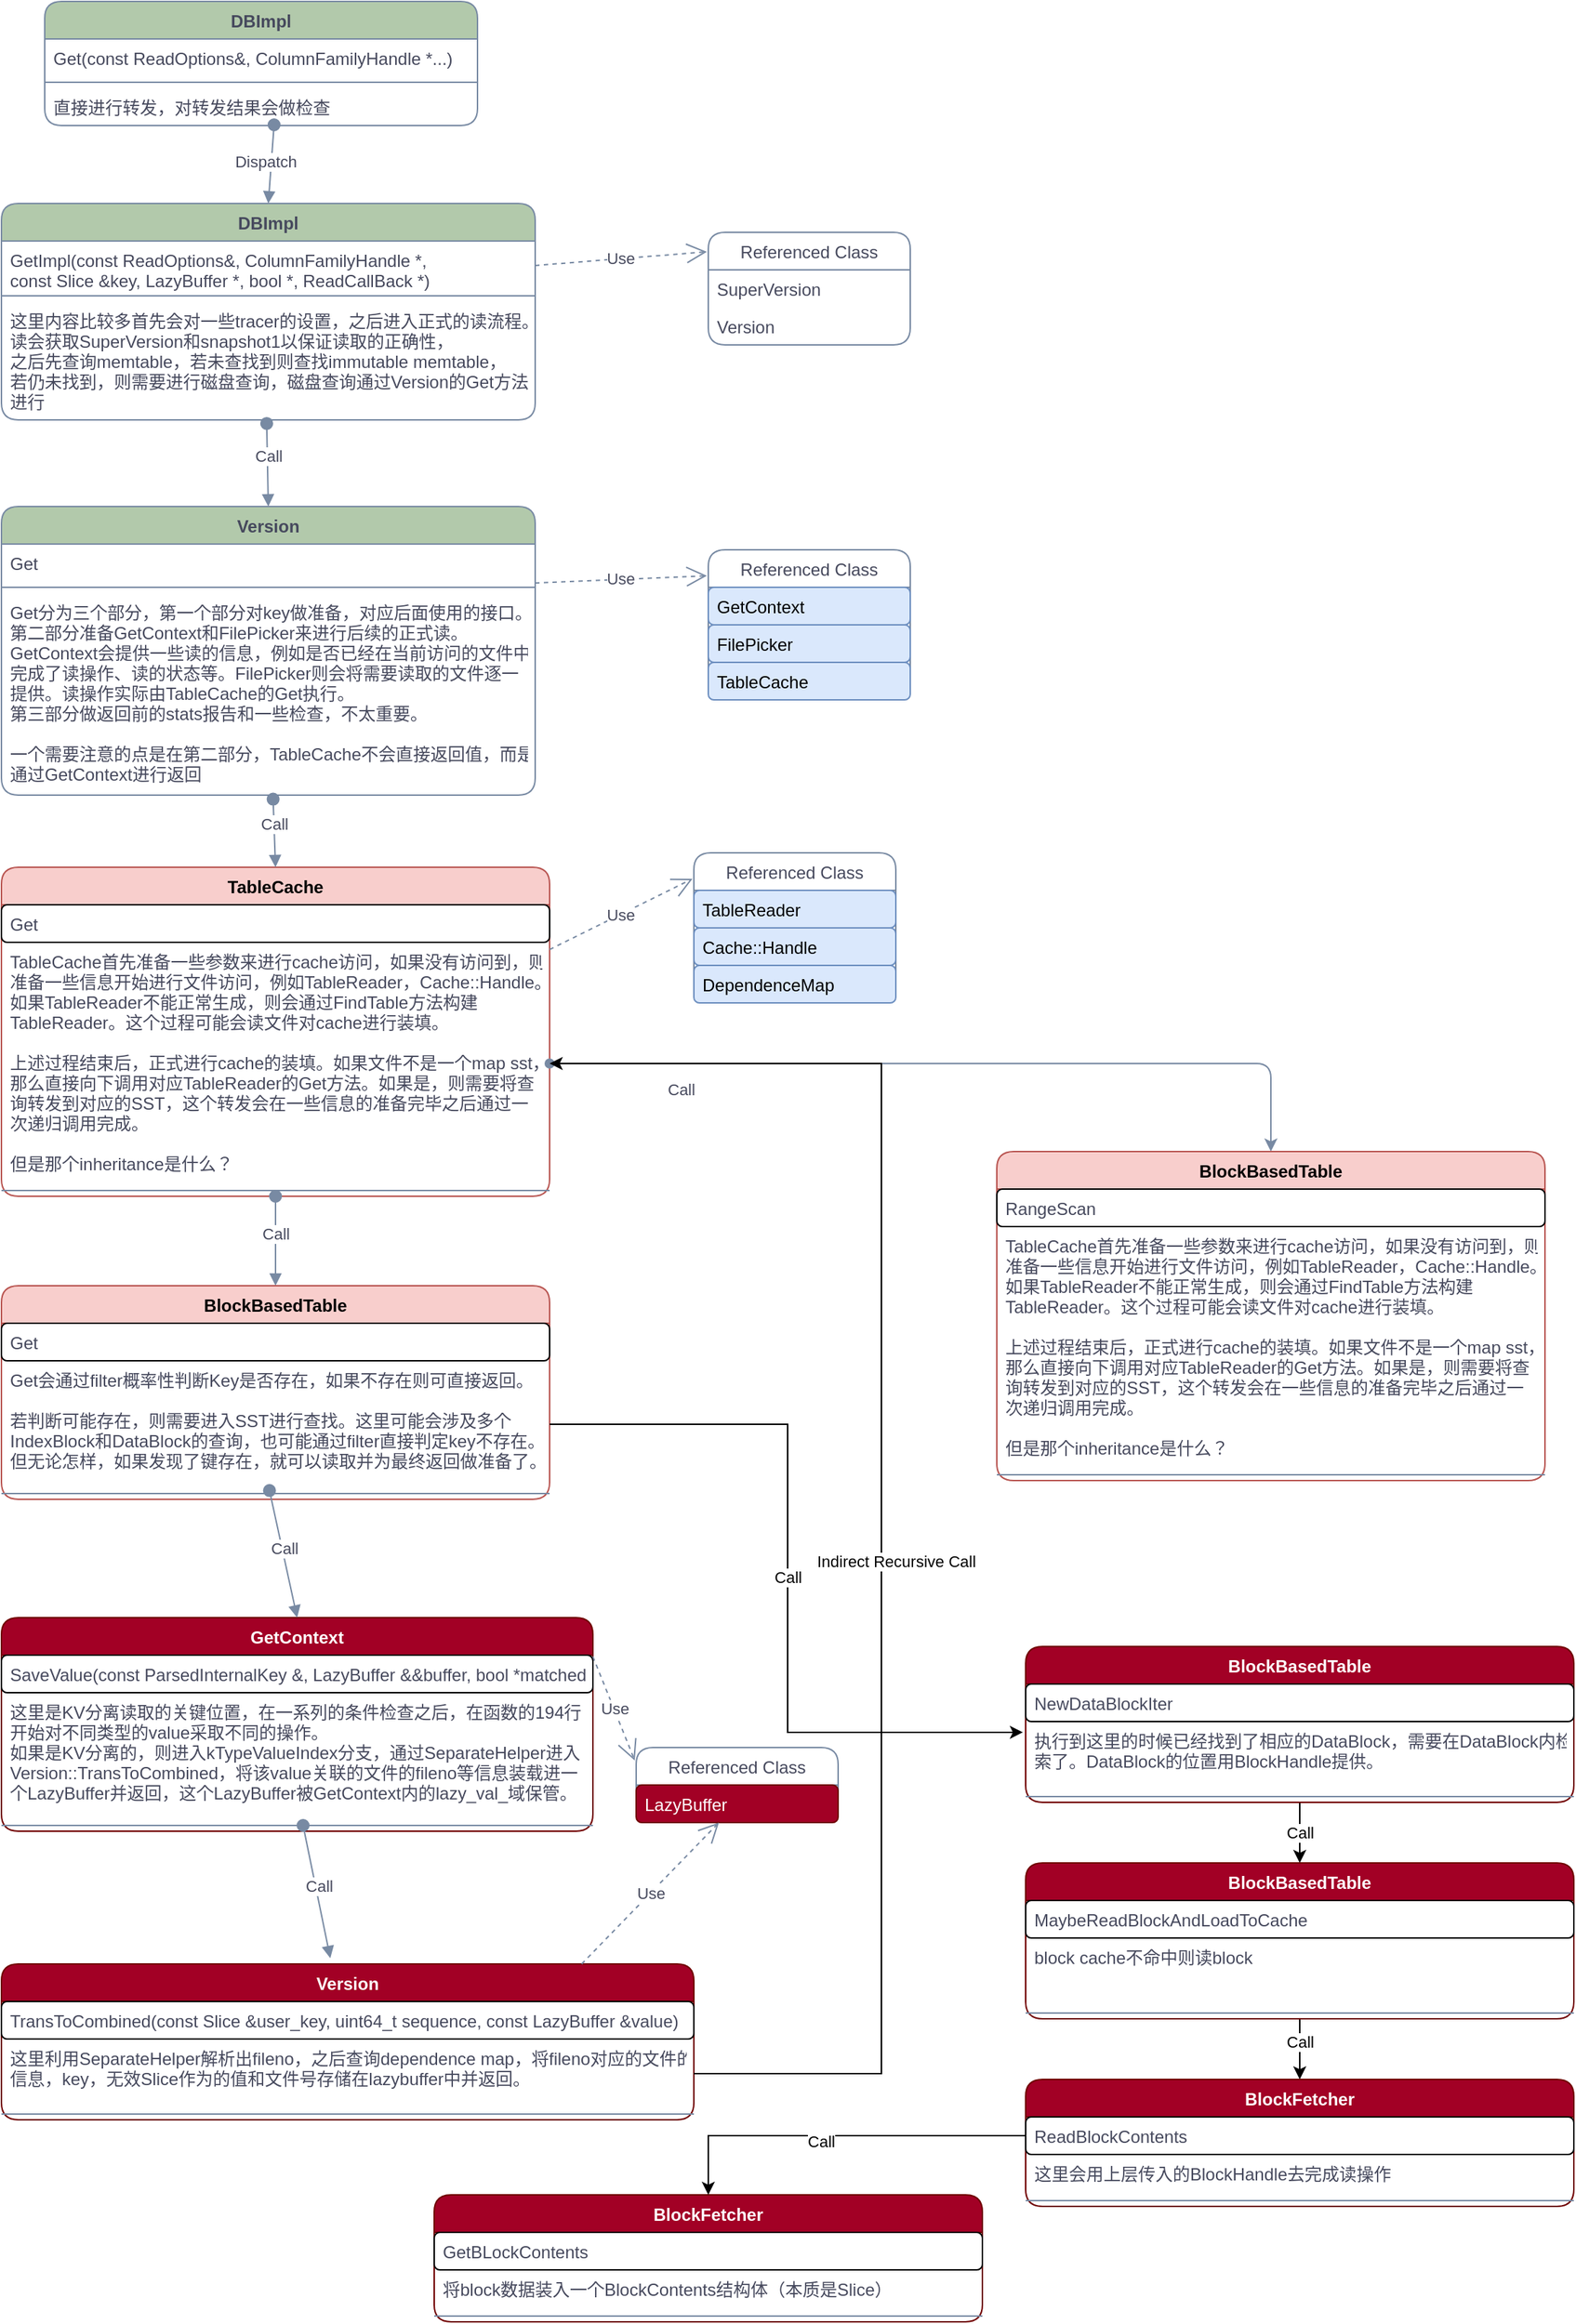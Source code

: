 <mxfile version="20.2.4" type="github" pages="2">
  <diagram id="C5RBs43oDa-KdzZeNtuy" name="Page-1">
    <mxGraphModel dx="1577" dy="1023" grid="1" gridSize="10" guides="1" tooltips="1" connect="1" arrows="1" fold="1" page="1" pageScale="1" pageWidth="1169" pageHeight="1654" math="0" shadow="0">
      <root>
        <mxCell id="WIyWlLk6GJQsqaUBKTNV-0" />
        <mxCell id="WIyWlLk6GJQsqaUBKTNV-1" parent="WIyWlLk6GJQsqaUBKTNV-0" />
        <mxCell id="Qbf2WHQw0iOhFHIbaigR-1" value="DBImpl" style="swimlane;fontStyle=1;align=center;verticalAlign=top;childLayout=stackLayout;horizontal=1;startSize=26;horizontalStack=0;resizeParent=1;resizeParentMax=0;resizeLast=0;collapsible=1;marginBottom=0;fillColor=#B2C9AB;strokeColor=#788AA3;fontColor=#46495D;rounded=1;" parent="WIyWlLk6GJQsqaUBKTNV-1" vertex="1">
          <mxGeometry x="50" y="30" width="300" height="86" as="geometry" />
        </mxCell>
        <mxCell id="Qbf2WHQw0iOhFHIbaigR-2" value="Get(const ReadOptions&amp;, ColumnFamilyHandle *...)" style="text;strokeColor=none;fillColor=none;align=left;verticalAlign=top;spacingLeft=4;spacingRight=4;overflow=hidden;rotatable=0;points=[[0,0.5],[1,0.5]];portConstraint=eastwest;fontColor=#46495D;rounded=1;" parent="Qbf2WHQw0iOhFHIbaigR-1" vertex="1">
          <mxGeometry y="26" width="300" height="26" as="geometry" />
        </mxCell>
        <mxCell id="Qbf2WHQw0iOhFHIbaigR-3" value="" style="line;strokeWidth=1;fillColor=none;align=left;verticalAlign=middle;spacingTop=-1;spacingLeft=3;spacingRight=3;rotatable=0;labelPosition=right;points=[];portConstraint=eastwest;strokeColor=#788AA3;fontColor=#46495D;rounded=1;" parent="Qbf2WHQw0iOhFHIbaigR-1" vertex="1">
          <mxGeometry y="52" width="300" height="8" as="geometry" />
        </mxCell>
        <mxCell id="Qbf2WHQw0iOhFHIbaigR-4" value="直接进行转发，对转发结果会做检查" style="text;strokeColor=none;fillColor=none;align=left;verticalAlign=top;spacingLeft=4;spacingRight=4;overflow=hidden;rotatable=0;points=[[0,0.5],[1,0.5]];portConstraint=eastwest;fontColor=#46495D;rounded=1;" parent="Qbf2WHQw0iOhFHIbaigR-1" vertex="1">
          <mxGeometry y="60" width="300" height="26" as="geometry" />
        </mxCell>
        <mxCell id="Qbf2WHQw0iOhFHIbaigR-5" value="DBImpl" style="swimlane;fontStyle=1;align=center;verticalAlign=top;childLayout=stackLayout;horizontal=1;startSize=26;horizontalStack=0;resizeParent=1;resizeParentMax=0;resizeLast=0;collapsible=1;marginBottom=0;fillColor=#B2C9AB;strokeColor=#788AA3;fontColor=#46495D;rounded=1;" parent="WIyWlLk6GJQsqaUBKTNV-1" vertex="1">
          <mxGeometry x="20" y="170" width="370" height="150" as="geometry" />
        </mxCell>
        <mxCell id="Qbf2WHQw0iOhFHIbaigR-6" value="GetImpl(const ReadOptions&amp;, ColumnFamilyHandle *, &#xa;const Slice &amp;key, LazyBuffer *, bool *, ReadCallBack *) " style="text;strokeColor=none;fillColor=none;align=left;verticalAlign=top;spacingLeft=4;spacingRight=4;overflow=hidden;rotatable=0;points=[[0,0.5],[1,0.5]];portConstraint=eastwest;fontColor=#46495D;rounded=1;" parent="Qbf2WHQw0iOhFHIbaigR-5" vertex="1">
          <mxGeometry y="26" width="370" height="34" as="geometry" />
        </mxCell>
        <mxCell id="Qbf2WHQw0iOhFHIbaigR-7" value="" style="line;strokeWidth=1;fillColor=none;align=left;verticalAlign=middle;spacingTop=-1;spacingLeft=3;spacingRight=3;rotatable=0;labelPosition=right;points=[];portConstraint=eastwest;strokeColor=#788AA3;fontColor=#46495D;rounded=1;" parent="Qbf2WHQw0iOhFHIbaigR-5" vertex="1">
          <mxGeometry y="60" width="370" height="8" as="geometry" />
        </mxCell>
        <mxCell id="Qbf2WHQw0iOhFHIbaigR-8" value="这里内容比较多首先会对一些tracer的设置，之后进入正式的读流程。&#xa;读会获取SuperVersion和snapshot1以保证读取的正确性，&#xa;之后先查询memtable，若未查找到则查找immutable memtable，&#xa;若仍未找到，则需要进行磁盘查询，磁盘查询通过Version的Get方法&#xa;进行" style="text;strokeColor=none;fillColor=none;align=left;verticalAlign=top;spacingLeft=4;spacingRight=4;overflow=hidden;rotatable=0;points=[[0,0.5],[1,0.5]];portConstraint=eastwest;fontColor=#46495D;rounded=1;" parent="Qbf2WHQw0iOhFHIbaigR-5" vertex="1">
          <mxGeometry y="68" width="370" height="82" as="geometry" />
        </mxCell>
        <mxCell id="Qbf2WHQw0iOhFHIbaigR-10" value="Dispatch" style="html=1;verticalAlign=bottom;startArrow=oval;startFill=1;endArrow=block;startSize=8;rounded=1;exitX=0.53;exitY=0.981;exitDx=0;exitDy=0;entryX=0.5;entryY=0;entryDx=0;entryDy=0;exitPerimeter=0;strokeColor=#788AA3;fontColor=#46495D;" parent="WIyWlLk6GJQsqaUBKTNV-1" source="Qbf2WHQw0iOhFHIbaigR-4" target="Qbf2WHQw0iOhFHIbaigR-5" edge="1">
          <mxGeometry x="0.255" y="-3" width="60" relative="1" as="geometry">
            <mxPoint x="360" y="320" as="sourcePoint" />
            <mxPoint x="420" y="320" as="targetPoint" />
            <mxPoint as="offset" />
          </mxGeometry>
        </mxCell>
        <mxCell id="Qbf2WHQw0iOhFHIbaigR-13" value="Version" style="swimlane;fontStyle=1;align=center;verticalAlign=top;childLayout=stackLayout;horizontal=1;startSize=26;horizontalStack=0;resizeParent=1;resizeParentMax=0;resizeLast=0;collapsible=1;marginBottom=0;fillColor=#B2C9AB;strokeColor=#788AA3;fontColor=#46495D;rounded=1;" parent="WIyWlLk6GJQsqaUBKTNV-1" vertex="1">
          <mxGeometry x="20" y="380" width="370" height="200" as="geometry" />
        </mxCell>
        <mxCell id="Qbf2WHQw0iOhFHIbaigR-14" value="Get" style="text;strokeColor=none;fillColor=none;align=left;verticalAlign=top;spacingLeft=4;spacingRight=4;overflow=hidden;rotatable=0;points=[[0,0.5],[1,0.5]];portConstraint=eastwest;fontColor=#46495D;rounded=1;" parent="Qbf2WHQw0iOhFHIbaigR-13" vertex="1">
          <mxGeometry y="26" width="370" height="26" as="geometry" />
        </mxCell>
        <mxCell id="Qbf2WHQw0iOhFHIbaigR-15" value="" style="line;strokeWidth=1;fillColor=none;align=left;verticalAlign=middle;spacingTop=-1;spacingLeft=3;spacingRight=3;rotatable=0;labelPosition=right;points=[];portConstraint=eastwest;strokeColor=#788AA3;fontColor=#46495D;rounded=1;" parent="Qbf2WHQw0iOhFHIbaigR-13" vertex="1">
          <mxGeometry y="52" width="370" height="8" as="geometry" />
        </mxCell>
        <mxCell id="Qbf2WHQw0iOhFHIbaigR-16" value="Get分为三个部分，第一个部分对key做准备，对应后面使用的接口。&#xa;第二部分准备GetContext和FilePicker来进行后续的正式读。&#xa;GetContext会提供一些读的信息，例如是否已经在当前访问的文件中&#xa;完成了读操作、读的状态等。FilePicker则会将需要读取的文件逐一&#xa;提供。读操作实际由TableCache的Get执行。&#xa;第三部分做返回前的stats报告和一些检查，不太重要。&#xa;&#xa;一个需要注意的点是在第二部分，TableCache不会直接返回值，而是&#xa;通过GetContext进行返回&#xa;" style="text;strokeColor=none;fillColor=none;align=left;verticalAlign=top;spacingLeft=4;spacingRight=4;overflow=hidden;rotatable=0;points=[[0,0.5],[1,0.5]];portConstraint=eastwest;fontColor=#46495D;rounded=1;" parent="Qbf2WHQw0iOhFHIbaigR-13" vertex="1">
          <mxGeometry y="60" width="370" height="140" as="geometry" />
        </mxCell>
        <mxCell id="Qbf2WHQw0iOhFHIbaigR-17" value="Referenced Class" style="swimlane;fontStyle=0;childLayout=stackLayout;horizontal=1;startSize=26;fillColor=none;horizontalStack=0;resizeParent=1;resizeParentMax=0;resizeLast=0;collapsible=1;marginBottom=0;strokeColor=#788AA3;fontColor=#46495D;rounded=1;" parent="WIyWlLk6GJQsqaUBKTNV-1" vertex="1">
          <mxGeometry x="510" y="190" width="140" height="78" as="geometry" />
        </mxCell>
        <mxCell id="Qbf2WHQw0iOhFHIbaigR-18" value="SuperVersion" style="text;strokeColor=none;fillColor=none;align=left;verticalAlign=top;spacingLeft=4;spacingRight=4;overflow=hidden;rotatable=0;points=[[0,0.5],[1,0.5]];portConstraint=eastwest;fontColor=#46495D;rounded=1;" parent="Qbf2WHQw0iOhFHIbaigR-17" vertex="1">
          <mxGeometry y="26" width="140" height="26" as="geometry" />
        </mxCell>
        <mxCell id="Qbf2WHQw0iOhFHIbaigR-19" value="Version" style="text;strokeColor=none;fillColor=none;align=left;verticalAlign=top;spacingLeft=4;spacingRight=4;overflow=hidden;rotatable=0;points=[[0,0.5],[1,0.5]];portConstraint=eastwest;fontColor=#46495D;rounded=1;" parent="Qbf2WHQw0iOhFHIbaigR-17" vertex="1">
          <mxGeometry y="52" width="140" height="26" as="geometry" />
        </mxCell>
        <mxCell id="Qbf2WHQw0iOhFHIbaigR-21" value="Use" style="endArrow=open;endSize=12;dashed=1;html=1;rounded=1;exitX=1;exitY=0.5;exitDx=0;exitDy=0;entryX=-0.007;entryY=0.173;entryDx=0;entryDy=0;entryPerimeter=0;strokeColor=#788AA3;fontColor=#46495D;" parent="WIyWlLk6GJQsqaUBKTNV-1" source="Qbf2WHQw0iOhFHIbaigR-6" target="Qbf2WHQw0iOhFHIbaigR-17" edge="1">
          <mxGeometry width="160" relative="1" as="geometry">
            <mxPoint x="310" y="320" as="sourcePoint" />
            <mxPoint x="470" y="320" as="targetPoint" />
          </mxGeometry>
        </mxCell>
        <mxCell id="Qbf2WHQw0iOhFHIbaigR-23" value="Call" style="html=1;verticalAlign=bottom;startArrow=oval;startFill=1;endArrow=block;startSize=8;rounded=1;exitX=0.497;exitY=1.03;exitDx=0;exitDy=0;exitPerimeter=0;entryX=0.5;entryY=0;entryDx=0;entryDy=0;strokeColor=#788AA3;fontColor=#46495D;" parent="WIyWlLk6GJQsqaUBKTNV-1" source="Qbf2WHQw0iOhFHIbaigR-8" target="Qbf2WHQw0iOhFHIbaigR-13" edge="1">
          <mxGeometry x="0.112" width="60" relative="1" as="geometry">
            <mxPoint x="360" y="320" as="sourcePoint" />
            <mxPoint x="420" y="320" as="targetPoint" />
            <mxPoint as="offset" />
          </mxGeometry>
        </mxCell>
        <mxCell id="Qbf2WHQw0iOhFHIbaigR-24" value="Referenced Class" style="swimlane;fontStyle=0;childLayout=stackLayout;horizontal=1;startSize=26;fillColor=none;horizontalStack=0;resizeParent=1;resizeParentMax=0;resizeLast=0;collapsible=1;marginBottom=0;strokeColor=#788AA3;fontColor=#46495D;rounded=1;" parent="WIyWlLk6GJQsqaUBKTNV-1" vertex="1">
          <mxGeometry x="510" y="410" width="140" height="104" as="geometry">
            <mxRectangle x="510" y="410" width="140" height="30" as="alternateBounds" />
          </mxGeometry>
        </mxCell>
        <mxCell id="Qbf2WHQw0iOhFHIbaigR-25" value="GetContext" style="text;strokeColor=#6c8ebf;fillColor=#dae8fc;align=left;verticalAlign=top;spacingLeft=4;spacingRight=4;overflow=hidden;rotatable=0;points=[[0,0.5],[1,0.5]];portConstraint=eastwest;rounded=1;labelBackgroundColor=none;" parent="Qbf2WHQw0iOhFHIbaigR-24" vertex="1">
          <mxGeometry y="26" width="140" height="26" as="geometry" />
        </mxCell>
        <mxCell id="Qbf2WHQw0iOhFHIbaigR-26" value="FilePicker&#xa;" style="text;strokeColor=#6c8ebf;fillColor=#dae8fc;align=left;verticalAlign=top;spacingLeft=4;spacingRight=4;overflow=hidden;rotatable=0;points=[[0,0.5],[1,0.5]];portConstraint=eastwest;rounded=1;" parent="Qbf2WHQw0iOhFHIbaigR-24" vertex="1">
          <mxGeometry y="52" width="140" height="26" as="geometry" />
        </mxCell>
        <mxCell id="Qbf2WHQw0iOhFHIbaigR-30" value="TableCache" style="text;strokeColor=#6c8ebf;fillColor=#dae8fc;align=left;verticalAlign=top;spacingLeft=4;spacingRight=4;overflow=hidden;rotatable=0;points=[[0,0.5],[1,0.5]];portConstraint=eastwest;rounded=1;" parent="Qbf2WHQw0iOhFHIbaigR-24" vertex="1">
          <mxGeometry y="78" width="140" height="26" as="geometry" />
        </mxCell>
        <mxCell id="Qbf2WHQw0iOhFHIbaigR-27" value="Use" style="endArrow=open;endSize=12;dashed=1;html=1;rounded=1;exitX=1;exitY=0.5;exitDx=0;exitDy=0;entryX=-0.007;entryY=0.173;entryDx=0;entryDy=0;entryPerimeter=0;strokeColor=#788AA3;fontColor=#46495D;" parent="WIyWlLk6GJQsqaUBKTNV-1" target="Qbf2WHQw0iOhFHIbaigR-24" edge="1">
          <mxGeometry width="160" relative="1" as="geometry">
            <mxPoint x="390" y="433" as="sourcePoint" />
            <mxPoint x="470" y="540" as="targetPoint" />
          </mxGeometry>
        </mxCell>
        <mxCell id="Qbf2WHQw0iOhFHIbaigR-31" value="TableCache" style="swimlane;fontStyle=1;align=center;verticalAlign=top;childLayout=stackLayout;horizontal=1;startSize=26;horizontalStack=0;resizeParent=1;resizeParentMax=0;resizeLast=0;collapsible=1;marginBottom=0;fillColor=#f8cecc;strokeColor=#b85450;rounded=1;" parent="WIyWlLk6GJQsqaUBKTNV-1" vertex="1">
          <mxGeometry x="20" y="630" width="380" height="228" as="geometry" />
        </mxCell>
        <mxCell id="Qbf2WHQw0iOhFHIbaigR-32" value="Get" style="text;strokeColor=default;fillColor=none;align=left;verticalAlign=top;spacingLeft=4;spacingRight=4;overflow=hidden;rotatable=0;points=[[0,0.5],[1,0.5]];portConstraint=eastwest;fontColor=#46495D;rounded=1;" parent="Qbf2WHQw0iOhFHIbaigR-31" vertex="1">
          <mxGeometry y="26" width="380" height="26" as="geometry" />
        </mxCell>
        <mxCell id="Qbf2WHQw0iOhFHIbaigR-43" value="TableCache首先准备一些参数来进行cache访问，如果没有访问到，则&#xa;准备一些信息开始进行文件访问，例如TableReader，Cache::Handle。&#xa;如果TableReader不能正常生成，则会通过FindTable方法构建&#xa;TableReader。这个过程可能会读文件对cache进行装填。&#xa;&#xa;上述过程结束后，正式进行cache的装填。如果文件不是一个map sst，&#xa;那么直接向下调用对应TableReader的Get方法。如果是，则需要将查&#xa;询转发到对应的SST，这个转发会在一些信息的准备完毕之后通过一&#xa;次递归调用完成。&#xa;&#xa;但是那个inheritance是什么？" style="text;strokeColor=none;fillColor=none;align=left;verticalAlign=top;spacingLeft=4;spacingRight=4;overflow=hidden;rotatable=0;points=[[0,0.5],[1,0.5]];portConstraint=eastwest;fontColor=#46495D;rounded=1;" parent="Qbf2WHQw0iOhFHIbaigR-31" vertex="1">
          <mxGeometry y="52" width="380" height="168" as="geometry" />
        </mxCell>
        <mxCell id="Qbf2WHQw0iOhFHIbaigR-33" value="" style="line;strokeWidth=1;fillColor=none;align=left;verticalAlign=middle;spacingTop=-1;spacingLeft=3;spacingRight=3;rotatable=0;labelPosition=right;points=[];portConstraint=eastwest;strokeColor=#788AA3;fontColor=#46495D;rounded=1;" parent="Qbf2WHQw0iOhFHIbaigR-31" vertex="1">
          <mxGeometry y="220" width="380" height="8" as="geometry" />
        </mxCell>
        <mxCell id="Qbf2WHQw0iOhFHIbaigR-35" value="Call" style="html=1;verticalAlign=bottom;startArrow=oval;startFill=1;endArrow=block;startSize=8;rounded=1;exitX=0.509;exitY=1.02;exitDx=0;exitDy=0;exitPerimeter=0;entryX=0.5;entryY=0;entryDx=0;entryDy=0;strokeColor=#788AA3;fontColor=#46495D;" parent="WIyWlLk6GJQsqaUBKTNV-1" source="Qbf2WHQw0iOhFHIbaigR-16" target="Qbf2WHQw0iOhFHIbaigR-31" edge="1">
          <mxGeometry x="0.112" width="60" relative="1" as="geometry">
            <mxPoint x="213.89" y="332.46" as="sourcePoint" />
            <mxPoint x="215" y="400" as="targetPoint" />
            <mxPoint as="offset" />
          </mxGeometry>
        </mxCell>
        <mxCell id="Qbf2WHQw0iOhFHIbaigR-37" value="Referenced Class" style="swimlane;fontStyle=0;childLayout=stackLayout;horizontal=1;startSize=26;fillColor=none;horizontalStack=0;resizeParent=1;resizeParentMax=0;resizeLast=0;collapsible=1;marginBottom=0;strokeColor=#788AA3;fontColor=#46495D;rounded=1;" parent="WIyWlLk6GJQsqaUBKTNV-1" vertex="1">
          <mxGeometry x="500" y="620" width="140" height="104" as="geometry">
            <mxRectangle x="510" y="410" width="140" height="30" as="alternateBounds" />
          </mxGeometry>
        </mxCell>
        <mxCell id="Qbf2WHQw0iOhFHIbaigR-38" value="TableReader" style="text;strokeColor=#6c8ebf;fillColor=#dae8fc;align=left;verticalAlign=top;spacingLeft=4;spacingRight=4;overflow=hidden;rotatable=0;points=[[0,0.5],[1,0.5]];portConstraint=eastwest;rounded=1;labelBackgroundColor=none;" parent="Qbf2WHQw0iOhFHIbaigR-37" vertex="1">
          <mxGeometry y="26" width="140" height="26" as="geometry" />
        </mxCell>
        <mxCell id="Qbf2WHQw0iOhFHIbaigR-39" value="Cache::Handle" style="text;strokeColor=#6c8ebf;fillColor=#dae8fc;align=left;verticalAlign=top;spacingLeft=4;spacingRight=4;overflow=hidden;rotatable=0;points=[[0,0.5],[1,0.5]];portConstraint=eastwest;rounded=1;" parent="Qbf2WHQw0iOhFHIbaigR-37" vertex="1">
          <mxGeometry y="52" width="140" height="26" as="geometry" />
        </mxCell>
        <mxCell id="Qbf2WHQw0iOhFHIbaigR-40" value="DependenceMap" style="text;strokeColor=#6c8ebf;fillColor=#dae8fc;align=left;verticalAlign=top;spacingLeft=4;spacingRight=4;overflow=hidden;rotatable=0;points=[[0,0.5],[1,0.5]];portConstraint=eastwest;rounded=1;" parent="Qbf2WHQw0iOhFHIbaigR-37" vertex="1">
          <mxGeometry y="78" width="140" height="26" as="geometry" />
        </mxCell>
        <mxCell id="Qbf2WHQw0iOhFHIbaigR-41" value="Use" style="endArrow=open;endSize=12;dashed=1;html=1;rounded=1;exitX=1;exitY=0.25;exitDx=0;exitDy=0;entryX=-0.007;entryY=0.173;entryDx=0;entryDy=0;entryPerimeter=0;strokeColor=#788AA3;fontColor=#46495D;" parent="WIyWlLk6GJQsqaUBKTNV-1" source="Qbf2WHQw0iOhFHIbaigR-31" target="Qbf2WHQw0iOhFHIbaigR-37" edge="1">
          <mxGeometry width="160" relative="1" as="geometry">
            <mxPoint x="380" y="643" as="sourcePoint" />
            <mxPoint x="460" y="750" as="targetPoint" />
          </mxGeometry>
        </mxCell>
        <mxCell id="Qbf2WHQw0iOhFHIbaigR-48" value="Call" style="html=1;verticalAlign=bottom;startArrow=oval;startFill=1;endArrow=block;startSize=8;rounded=1;entryX=0.5;entryY=0;entryDx=0;entryDy=0;strokeColor=#788AA3;fontColor=#46495D;exitX=0.5;exitY=1;exitDx=0;exitDy=0;" parent="WIyWlLk6GJQsqaUBKTNV-1" source="Qbf2WHQw0iOhFHIbaigR-31" edge="1">
          <mxGeometry x="0.112" width="60" relative="1" as="geometry">
            <mxPoint x="230" y="850" as="sourcePoint" />
            <mxPoint x="210" y="920" as="targetPoint" />
            <mxPoint as="offset" />
          </mxGeometry>
        </mxCell>
        <mxCell id="Qbf2WHQw0iOhFHIbaigR-56" style="edgeStyle=orthogonalEdgeStyle;rounded=1;orthogonalLoop=1;jettySize=auto;html=1;entryX=0.5;entryY=0;entryDx=0;entryDy=0;fontColor=#46495D;strokeColor=#788AA3;fillColor=#B2C9AB;startArrow=oval;startFill=1;" parent="WIyWlLk6GJQsqaUBKTNV-1" source="Qbf2WHQw0iOhFHIbaigR-43" target="Qbf2WHQw0iOhFHIbaigR-64" edge="1">
          <mxGeometry relative="1" as="geometry">
            <mxPoint x="620" y="920" as="targetPoint" />
          </mxGeometry>
        </mxCell>
        <mxCell id="Qbf2WHQw0iOhFHIbaigR-57" value="&lt;meta charset=&quot;utf-8&quot;&gt;&lt;span style=&quot;color: rgb(70, 73, 93); font-family: Helvetica; font-size: 11px; font-style: normal; font-variant-ligatures: normal; font-variant-caps: normal; font-weight: 400; letter-spacing: normal; orphans: 2; text-align: center; text-indent: 0px; text-transform: none; widows: 2; word-spacing: 0px; -webkit-text-stroke-width: 0px; background-color: rgb(255, 255, 255); text-decoration-thickness: initial; text-decoration-style: initial; text-decoration-color: initial; float: none; display: inline !important;&quot;&gt;Call&lt;/span&gt;" style="text;whiteSpace=wrap;html=1;fontColor=#46495D;" parent="WIyWlLk6GJQsqaUBKTNV-1" vertex="1">
          <mxGeometry x="480" y="770" width="30" height="40" as="geometry" />
        </mxCell>
        <mxCell id="Qbf2WHQw0iOhFHIbaigR-60" value="BlockBasedTable" style="swimlane;fontStyle=1;align=center;verticalAlign=top;childLayout=stackLayout;horizontal=1;startSize=26;horizontalStack=0;resizeParent=1;resizeParentMax=0;resizeLast=0;collapsible=1;marginBottom=0;fillColor=#f8cecc;strokeColor=#b85450;rounded=1;" parent="WIyWlLk6GJQsqaUBKTNV-1" vertex="1">
          <mxGeometry x="20" y="920" width="380" height="148" as="geometry" />
        </mxCell>
        <mxCell id="Qbf2WHQw0iOhFHIbaigR-61" value="Get" style="text;strokeColor=default;fillColor=none;align=left;verticalAlign=top;spacingLeft=4;spacingRight=4;overflow=hidden;rotatable=0;points=[[0,0.5],[1,0.5]];portConstraint=eastwest;fontColor=#46495D;rounded=1;" parent="Qbf2WHQw0iOhFHIbaigR-60" vertex="1">
          <mxGeometry y="26" width="380" height="26" as="geometry" />
        </mxCell>
        <mxCell id="Qbf2WHQw0iOhFHIbaigR-62" value="Get会通过filter概率性判断Key是否存在，如果不存在则可直接返回。&#xa;&#xa;若判断可能存在，则需要进入SST进行查找。这里可能会涉及多个&#xa;IndexBlock和DataBlock的查询，也可能通过filter直接判定key不存在。&#xa;但无论怎样，如果发现了键存在，就可以读取并为最终返回做准备了。" style="text;strokeColor=none;fillColor=none;align=left;verticalAlign=top;spacingLeft=4;spacingRight=4;overflow=hidden;rotatable=0;points=[[0,0.5],[1,0.5]];portConstraint=eastwest;fontColor=#46495D;rounded=1;" parent="Qbf2WHQw0iOhFHIbaigR-60" vertex="1">
          <mxGeometry y="52" width="380" height="88" as="geometry" />
        </mxCell>
        <mxCell id="Qbf2WHQw0iOhFHIbaigR-63" value="" style="line;strokeWidth=1;fillColor=none;align=left;verticalAlign=middle;spacingTop=-1;spacingLeft=3;spacingRight=3;rotatable=0;labelPosition=right;points=[];portConstraint=eastwest;strokeColor=#788AA3;fontColor=#46495D;rounded=1;" parent="Qbf2WHQw0iOhFHIbaigR-60" vertex="1">
          <mxGeometry y="140" width="380" height="8" as="geometry" />
        </mxCell>
        <mxCell id="Qbf2WHQw0iOhFHIbaigR-64" value="BlockBasedTable" style="swimlane;fontStyle=1;align=center;verticalAlign=top;childLayout=stackLayout;horizontal=1;startSize=26;horizontalStack=0;resizeParent=1;resizeParentMax=0;resizeLast=0;collapsible=1;marginBottom=0;fillColor=#f8cecc;strokeColor=#b85450;rounded=1;" parent="WIyWlLk6GJQsqaUBKTNV-1" vertex="1">
          <mxGeometry x="710" y="827" width="380" height="228" as="geometry" />
        </mxCell>
        <mxCell id="Qbf2WHQw0iOhFHIbaigR-65" value="RangeScan" style="text;strokeColor=default;fillColor=none;align=left;verticalAlign=top;spacingLeft=4;spacingRight=4;overflow=hidden;rotatable=0;points=[[0,0.5],[1,0.5]];portConstraint=eastwest;fontColor=#46495D;rounded=1;" parent="Qbf2WHQw0iOhFHIbaigR-64" vertex="1">
          <mxGeometry y="26" width="380" height="26" as="geometry" />
        </mxCell>
        <mxCell id="Qbf2WHQw0iOhFHIbaigR-66" value="TableCache首先准备一些参数来进行cache访问，如果没有访问到，则&#xa;准备一些信息开始进行文件访问，例如TableReader，Cache::Handle。&#xa;如果TableReader不能正常生成，则会通过FindTable方法构建&#xa;TableReader。这个过程可能会读文件对cache进行装填。&#xa;&#xa;上述过程结束后，正式进行cache的装填。如果文件不是一个map sst，&#xa;那么直接向下调用对应TableReader的Get方法。如果是，则需要将查&#xa;询转发到对应的SST，这个转发会在一些信息的准备完毕之后通过一&#xa;次递归调用完成。&#xa;&#xa;但是那个inheritance是什么？" style="text;strokeColor=none;fillColor=none;align=left;verticalAlign=top;spacingLeft=4;spacingRight=4;overflow=hidden;rotatable=0;points=[[0,0.5],[1,0.5]];portConstraint=eastwest;fontColor=#46495D;rounded=1;" parent="Qbf2WHQw0iOhFHIbaigR-64" vertex="1">
          <mxGeometry y="52" width="380" height="168" as="geometry" />
        </mxCell>
        <mxCell id="Qbf2WHQw0iOhFHIbaigR-67" value="" style="line;strokeWidth=1;fillColor=none;align=left;verticalAlign=middle;spacingTop=-1;spacingLeft=3;spacingRight=3;rotatable=0;labelPosition=right;points=[];portConstraint=eastwest;strokeColor=#788AA3;fontColor=#46495D;rounded=1;" parent="Qbf2WHQw0iOhFHIbaigR-64" vertex="1">
          <mxGeometry y="220" width="380" height="8" as="geometry" />
        </mxCell>
        <mxCell id="Qbf2WHQw0iOhFHIbaigR-68" value="GetContext" style="swimlane;fontStyle=1;align=center;verticalAlign=top;childLayout=stackLayout;horizontal=1;startSize=26;horizontalStack=0;resizeParent=1;resizeParentMax=0;resizeLast=0;collapsible=1;marginBottom=0;fillColor=#a20025;strokeColor=#6F0000;rounded=1;fontColor=#ffffff;" parent="WIyWlLk6GJQsqaUBKTNV-1" vertex="1">
          <mxGeometry x="20" y="1150" width="410" height="148" as="geometry" />
        </mxCell>
        <mxCell id="Qbf2WHQw0iOhFHIbaigR-69" value="SaveValue(const ParsedInternalKey &amp;, LazyBuffer &amp;&amp;buffer, bool *matched)" style="text;strokeColor=default;fillColor=none;align=left;verticalAlign=top;spacingLeft=4;spacingRight=4;overflow=hidden;rotatable=0;points=[[0,0.5],[1,0.5]];portConstraint=eastwest;fontColor=#46495D;rounded=1;" parent="Qbf2WHQw0iOhFHIbaigR-68" vertex="1">
          <mxGeometry y="26" width="410" height="26" as="geometry" />
        </mxCell>
        <mxCell id="Qbf2WHQw0iOhFHIbaigR-70" value="这里是KV分离读取的关键位置，在一系列的条件检查之后，在函数的194行&#xa;开始对不同类型的value采取不同的操作。&#xa;如果是KV分离的，则进入kTypeValueIndex分支，通过SeparateHelper进入&#xa;Version::TransToCombined，将该value关联的文件的fileno等信息装载进一&#xa;个LazyBuffer并返回，这个LazyBuffer被GetContext内的lazy_val_域保管。" style="text;strokeColor=none;fillColor=none;align=left;verticalAlign=top;spacingLeft=4;spacingRight=4;overflow=hidden;rotatable=0;points=[[0,0.5],[1,0.5]];portConstraint=eastwest;fontColor=#46495D;rounded=1;" parent="Qbf2WHQw0iOhFHIbaigR-68" vertex="1">
          <mxGeometry y="52" width="410" height="88" as="geometry" />
        </mxCell>
        <mxCell id="Qbf2WHQw0iOhFHIbaigR-71" value="" style="line;strokeWidth=1;fillColor=none;align=left;verticalAlign=middle;spacingTop=-1;spacingLeft=3;spacingRight=3;rotatable=0;labelPosition=right;points=[];portConstraint=eastwest;strokeColor=#788AA3;fontColor=#46495D;rounded=1;" parent="Qbf2WHQw0iOhFHIbaigR-68" vertex="1">
          <mxGeometry y="140" width="410" height="8" as="geometry" />
        </mxCell>
        <mxCell id="Qbf2WHQw0iOhFHIbaigR-72" value="Call" style="html=1;verticalAlign=bottom;startArrow=oval;startFill=1;endArrow=block;startSize=8;rounded=1;entryX=0.5;entryY=0;entryDx=0;entryDy=0;strokeColor=#788AA3;fontColor=#46495D;exitX=0.489;exitY=0.24;exitDx=0;exitDy=0;exitPerimeter=0;" parent="WIyWlLk6GJQsqaUBKTNV-1" source="Qbf2WHQw0iOhFHIbaigR-63" target="Qbf2WHQw0iOhFHIbaigR-68" edge="1">
          <mxGeometry x="0.112" width="60" relative="1" as="geometry">
            <mxPoint x="220" y="868" as="sourcePoint" />
            <mxPoint x="220" y="930" as="targetPoint" />
            <mxPoint as="offset" />
          </mxGeometry>
        </mxCell>
        <mxCell id="Qbf2WHQw0iOhFHIbaigR-78" value="Referenced Class" style="swimlane;fontStyle=0;childLayout=stackLayout;horizontal=1;startSize=26;fillColor=none;horizontalStack=0;resizeParent=1;resizeParentMax=0;resizeLast=0;collapsible=1;marginBottom=0;strokeColor=#788AA3;fontColor=#46495D;rounded=1;" parent="WIyWlLk6GJQsqaUBKTNV-1" vertex="1">
          <mxGeometry x="460" y="1240" width="140" height="52" as="geometry">
            <mxRectangle x="510" y="410" width="140" height="30" as="alternateBounds" />
          </mxGeometry>
        </mxCell>
        <mxCell id="Qbf2WHQw0iOhFHIbaigR-79" value="LazyBuffer" style="text;strokeColor=#6F0000;fillColor=#a20025;align=left;verticalAlign=top;spacingLeft=4;spacingRight=4;overflow=hidden;rotatable=0;points=[[0,0.5],[1,0.5]];portConstraint=eastwest;rounded=1;labelBackgroundColor=none;fontColor=#ffffff;" parent="Qbf2WHQw0iOhFHIbaigR-78" vertex="1">
          <mxGeometry y="26" width="140" height="26" as="geometry" />
        </mxCell>
        <mxCell id="Qbf2WHQw0iOhFHIbaigR-82" value="Use" style="endArrow=open;endSize=12;dashed=1;html=1;rounded=1;exitX=1;exitY=0.25;exitDx=0;exitDy=0;entryX=-0.007;entryY=0.173;entryDx=0;entryDy=0;entryPerimeter=0;strokeColor=#788AA3;fontColor=#46495D;" parent="WIyWlLk6GJQsqaUBKTNV-1" target="Qbf2WHQw0iOhFHIbaigR-78" edge="1">
          <mxGeometry width="160" relative="1" as="geometry">
            <mxPoint x="430" y="1177.0" as="sourcePoint" />
            <mxPoint x="490" y="1240" as="targetPoint" />
          </mxGeometry>
        </mxCell>
        <mxCell id="Ulyw2CnoF-tHrXGGG-Es-0" value="Version" style="swimlane;fontStyle=1;align=center;verticalAlign=top;childLayout=stackLayout;horizontal=1;startSize=26;horizontalStack=0;resizeParent=1;resizeParentMax=0;resizeLast=0;collapsible=1;marginBottom=0;fillColor=#a20025;strokeColor=#6F0000;rounded=1;fontColor=#ffffff;" parent="WIyWlLk6GJQsqaUBKTNV-1" vertex="1">
          <mxGeometry x="20" y="1390" width="480" height="108" as="geometry" />
        </mxCell>
        <mxCell id="Ulyw2CnoF-tHrXGGG-Es-1" value="TransToCombined(const Slice &amp;user_key, uint64_t sequence, const LazyBuffer &amp;value)" style="text;strokeColor=default;fillColor=none;align=left;verticalAlign=top;spacingLeft=4;spacingRight=4;overflow=hidden;rotatable=0;points=[[0,0.5],[1,0.5]];portConstraint=eastwest;fontColor=#46495D;rounded=1;" parent="Ulyw2CnoF-tHrXGGG-Es-0" vertex="1">
          <mxGeometry y="26" width="480" height="26" as="geometry" />
        </mxCell>
        <mxCell id="Ulyw2CnoF-tHrXGGG-Es-2" value="这里利用SeparateHelper解析出fileno，之后查询dependence map，将fileno对应的文件的&#xa;信息，key，无效Slice作为的值和文件号存储在lazybuffer中并返回。" style="text;strokeColor=none;fillColor=none;align=left;verticalAlign=top;spacingLeft=4;spacingRight=4;overflow=hidden;rotatable=0;points=[[0,0.5],[1,0.5]];portConstraint=eastwest;fontColor=#46495D;rounded=1;" parent="Ulyw2CnoF-tHrXGGG-Es-0" vertex="1">
          <mxGeometry y="52" width="480" height="48" as="geometry" />
        </mxCell>
        <mxCell id="Ulyw2CnoF-tHrXGGG-Es-3" value="" style="line;strokeWidth=1;fillColor=none;align=left;verticalAlign=middle;spacingTop=-1;spacingLeft=3;spacingRight=3;rotatable=0;labelPosition=right;points=[];portConstraint=eastwest;strokeColor=#788AA3;fontColor=#46495D;rounded=1;" parent="Ulyw2CnoF-tHrXGGG-Es-0" vertex="1">
          <mxGeometry y="100" width="480" height="8" as="geometry" />
        </mxCell>
        <mxCell id="Ulyw2CnoF-tHrXGGG-Es-4" value="Use" style="endArrow=open;endSize=12;dashed=1;html=1;rounded=1;exitX=0.838;exitY=0;exitDx=0;exitDy=0;strokeColor=#788AA3;fontColor=#46495D;exitPerimeter=0;" parent="WIyWlLk6GJQsqaUBKTNV-1" source="Ulyw2CnoF-tHrXGGG-Es-0" target="Qbf2WHQw0iOhFHIbaigR-79" edge="1">
          <mxGeometry width="160" relative="1" as="geometry">
            <mxPoint x="440" y="1187.0" as="sourcePoint" />
            <mxPoint x="509.02" y="1148.996" as="targetPoint" />
          </mxGeometry>
        </mxCell>
        <mxCell id="Ulyw2CnoF-tHrXGGG-Es-5" value="Call" style="html=1;verticalAlign=bottom;startArrow=oval;startFill=1;endArrow=block;startSize=8;rounded=1;entryX=0.475;entryY=-0.037;entryDx=0;entryDy=0;strokeColor=#788AA3;fontColor=#46495D;exitX=0.51;exitY=0.5;exitDx=0;exitDy=0;exitPerimeter=0;entryPerimeter=0;" parent="WIyWlLk6GJQsqaUBKTNV-1" source="Qbf2WHQw0iOhFHIbaigR-71" target="Ulyw2CnoF-tHrXGGG-Es-0" edge="1">
          <mxGeometry x="0.112" width="60" relative="1" as="geometry">
            <mxPoint x="215.82" y="1071.92" as="sourcePoint" />
            <mxPoint x="235" y="1160" as="targetPoint" />
            <mxPoint as="offset" />
          </mxGeometry>
        </mxCell>
        <mxCell id="G9MkarZCaZgqYIB9QYQQ-4" value="Indirect Recursive Call" style="edgeStyle=orthogonalEdgeStyle;rounded=0;orthogonalLoop=1;jettySize=auto;html=1;exitX=1;exitY=0.5;exitDx=0;exitDy=0;entryX=1;entryY=0.5;entryDx=0;entryDy=0;" edge="1" parent="WIyWlLk6GJQsqaUBKTNV-1" source="Ulyw2CnoF-tHrXGGG-Es-2" target="Qbf2WHQw0iOhFHIbaigR-43">
          <mxGeometry x="-0.083" y="-10" relative="1" as="geometry">
            <Array as="points">
              <mxPoint x="630" y="1466" />
              <mxPoint x="630" y="766" />
            </Array>
            <mxPoint y="1" as="offset" />
          </mxGeometry>
        </mxCell>
        <mxCell id="G9MkarZCaZgqYIB9QYQQ-16" value="Call" style="edgeStyle=orthogonalEdgeStyle;rounded=0;orthogonalLoop=1;jettySize=auto;html=1;exitX=0.5;exitY=1;exitDx=0;exitDy=0;entryX=0.5;entryY=0;entryDx=0;entryDy=0;" edge="1" parent="WIyWlLk6GJQsqaUBKTNV-1" source="G9MkarZCaZgqYIB9QYQQ-5" target="G9MkarZCaZgqYIB9QYQQ-12">
          <mxGeometry relative="1" as="geometry" />
        </mxCell>
        <mxCell id="G9MkarZCaZgqYIB9QYQQ-5" value="BlockBasedTable" style="swimlane;fontStyle=1;align=center;verticalAlign=top;childLayout=stackLayout;horizontal=1;startSize=26;horizontalStack=0;resizeParent=1;resizeParentMax=0;resizeLast=0;collapsible=1;marginBottom=0;fillColor=#a20025;strokeColor=#6F0000;rounded=1;fontColor=#ffffff;" vertex="1" parent="WIyWlLk6GJQsqaUBKTNV-1">
          <mxGeometry x="730" y="1170" width="380" height="108" as="geometry" />
        </mxCell>
        <mxCell id="G9MkarZCaZgqYIB9QYQQ-6" value="NewDataBlockIter" style="text;strokeColor=default;fillColor=none;align=left;verticalAlign=top;spacingLeft=4;spacingRight=4;overflow=hidden;rotatable=0;points=[[0,0.5],[1,0.5]];portConstraint=eastwest;fontColor=#46495D;rounded=1;" vertex="1" parent="G9MkarZCaZgqYIB9QYQQ-5">
          <mxGeometry y="26" width="380" height="26" as="geometry" />
        </mxCell>
        <mxCell id="G9MkarZCaZgqYIB9QYQQ-7" value="执行到这里的时候已经找到了相应的DataBlock，需要在DataBlock内检&#xa;索了。DataBlock的位置用BlockHandle提供。" style="text;strokeColor=none;fillColor=none;align=left;verticalAlign=top;spacingLeft=4;spacingRight=4;overflow=hidden;rotatable=0;points=[[0,0.5],[1,0.5]];portConstraint=eastwest;fontColor=#46495D;rounded=1;" vertex="1" parent="G9MkarZCaZgqYIB9QYQQ-5">
          <mxGeometry y="52" width="380" height="48" as="geometry" />
        </mxCell>
        <mxCell id="G9MkarZCaZgqYIB9QYQQ-8" value="" style="line;strokeWidth=1;fillColor=none;align=left;verticalAlign=middle;spacingTop=-1;spacingLeft=3;spacingRight=3;rotatable=0;labelPosition=right;points=[];portConstraint=eastwest;strokeColor=#788AA3;fontColor=#46495D;rounded=1;" vertex="1" parent="G9MkarZCaZgqYIB9QYQQ-5">
          <mxGeometry y="100" width="380" height="8" as="geometry" />
        </mxCell>
        <mxCell id="G9MkarZCaZgqYIB9QYQQ-10" value="Call" style="edgeStyle=orthogonalEdgeStyle;rounded=0;orthogonalLoop=1;jettySize=auto;html=1;exitX=1;exitY=0.5;exitDx=0;exitDy=0;entryX=-0.005;entryY=0.156;entryDx=0;entryDy=0;entryPerimeter=0;" edge="1" parent="WIyWlLk6GJQsqaUBKTNV-1" source="Qbf2WHQw0iOhFHIbaigR-62" target="G9MkarZCaZgqYIB9QYQQ-7">
          <mxGeometry relative="1" as="geometry" />
        </mxCell>
        <mxCell id="G9MkarZCaZgqYIB9QYQQ-21" style="edgeStyle=orthogonalEdgeStyle;rounded=0;orthogonalLoop=1;jettySize=auto;html=1;exitX=0.5;exitY=1;exitDx=0;exitDy=0;entryX=0.5;entryY=0;entryDx=0;entryDy=0;" edge="1" parent="WIyWlLk6GJQsqaUBKTNV-1" source="G9MkarZCaZgqYIB9QYQQ-12" target="G9MkarZCaZgqYIB9QYQQ-17">
          <mxGeometry relative="1" as="geometry" />
        </mxCell>
        <mxCell id="G9MkarZCaZgqYIB9QYQQ-27" value="Call" style="edgeLabel;html=1;align=center;verticalAlign=middle;resizable=0;points=[];" vertex="1" connectable="0" parent="G9MkarZCaZgqYIB9QYQQ-21">
          <mxGeometry x="-0.373" y="3" relative="1" as="geometry">
            <mxPoint x="-3" y="3" as="offset" />
          </mxGeometry>
        </mxCell>
        <mxCell id="G9MkarZCaZgqYIB9QYQQ-12" value="BlockBasedTable" style="swimlane;fontStyle=1;align=center;verticalAlign=top;childLayout=stackLayout;horizontal=1;startSize=26;horizontalStack=0;resizeParent=1;resizeParentMax=0;resizeLast=0;collapsible=1;marginBottom=0;fillColor=#a20025;strokeColor=#6F0000;rounded=1;fontColor=#ffffff;" vertex="1" parent="WIyWlLk6GJQsqaUBKTNV-1">
          <mxGeometry x="730" y="1320" width="380" height="108" as="geometry" />
        </mxCell>
        <mxCell id="G9MkarZCaZgqYIB9QYQQ-13" value="MaybeReadBlockAndLoadToCache" style="text;strokeColor=default;fillColor=none;align=left;verticalAlign=top;spacingLeft=4;spacingRight=4;overflow=hidden;rotatable=0;points=[[0,0.5],[1,0.5]];portConstraint=eastwest;fontColor=#46495D;rounded=1;" vertex="1" parent="G9MkarZCaZgqYIB9QYQQ-12">
          <mxGeometry y="26" width="380" height="26" as="geometry" />
        </mxCell>
        <mxCell id="G9MkarZCaZgqYIB9QYQQ-14" value="block cache不命中则读block" style="text;strokeColor=none;fillColor=none;align=left;verticalAlign=top;spacingLeft=4;spacingRight=4;overflow=hidden;rotatable=0;points=[[0,0.5],[1,0.5]];portConstraint=eastwest;fontColor=#46495D;rounded=1;" vertex="1" parent="G9MkarZCaZgqYIB9QYQQ-12">
          <mxGeometry y="52" width="380" height="48" as="geometry" />
        </mxCell>
        <mxCell id="G9MkarZCaZgqYIB9QYQQ-15" value="" style="line;strokeWidth=1;fillColor=none;align=left;verticalAlign=middle;spacingTop=-1;spacingLeft=3;spacingRight=3;rotatable=0;labelPosition=right;points=[];portConstraint=eastwest;strokeColor=#788AA3;fontColor=#46495D;rounded=1;" vertex="1" parent="G9MkarZCaZgqYIB9QYQQ-12">
          <mxGeometry y="100" width="380" height="8" as="geometry" />
        </mxCell>
        <mxCell id="G9MkarZCaZgqYIB9QYQQ-17" value="BlockFetcher" style="swimlane;fontStyle=1;align=center;verticalAlign=top;childLayout=stackLayout;horizontal=1;startSize=26;horizontalStack=0;resizeParent=1;resizeParentMax=0;resizeLast=0;collapsible=1;marginBottom=0;fillColor=#a20025;strokeColor=#6F0000;rounded=1;fontColor=#ffffff;" vertex="1" parent="WIyWlLk6GJQsqaUBKTNV-1">
          <mxGeometry x="730" y="1470" width="380" height="88" as="geometry" />
        </mxCell>
        <mxCell id="G9MkarZCaZgqYIB9QYQQ-18" value="ReadBlockContents" style="text;strokeColor=default;fillColor=none;align=left;verticalAlign=top;spacingLeft=4;spacingRight=4;overflow=hidden;rotatable=0;points=[[0,0.5],[1,0.5]];portConstraint=eastwest;fontColor=#46495D;rounded=1;" vertex="1" parent="G9MkarZCaZgqYIB9QYQQ-17">
          <mxGeometry y="26" width="380" height="26" as="geometry" />
        </mxCell>
        <mxCell id="G9MkarZCaZgqYIB9QYQQ-19" value="这里会用上层传入的BlockHandle去完成读操作" style="text;strokeColor=none;fillColor=none;align=left;verticalAlign=top;spacingLeft=4;spacingRight=4;overflow=hidden;rotatable=0;points=[[0,0.5],[1,0.5]];portConstraint=eastwest;fontColor=#46495D;rounded=1;" vertex="1" parent="G9MkarZCaZgqYIB9QYQQ-17">
          <mxGeometry y="52" width="380" height="28" as="geometry" />
        </mxCell>
        <mxCell id="G9MkarZCaZgqYIB9QYQQ-20" value="" style="line;strokeWidth=1;fillColor=none;align=left;verticalAlign=middle;spacingTop=-1;spacingLeft=3;spacingRight=3;rotatable=0;labelPosition=right;points=[];portConstraint=eastwest;strokeColor=#788AA3;fontColor=#46495D;rounded=1;" vertex="1" parent="G9MkarZCaZgqYIB9QYQQ-17">
          <mxGeometry y="80" width="380" height="8" as="geometry" />
        </mxCell>
        <mxCell id="G9MkarZCaZgqYIB9QYQQ-22" value="BlockFetcher" style="swimlane;fontStyle=1;align=center;verticalAlign=top;childLayout=stackLayout;horizontal=1;startSize=26;horizontalStack=0;resizeParent=1;resizeParentMax=0;resizeLast=0;collapsible=1;marginBottom=0;fillColor=#a20025;strokeColor=#6F0000;rounded=1;fontColor=#ffffff;" vertex="1" parent="WIyWlLk6GJQsqaUBKTNV-1">
          <mxGeometry x="320" y="1550" width="380" height="88" as="geometry" />
        </mxCell>
        <mxCell id="G9MkarZCaZgqYIB9QYQQ-23" value="GetBLockContents" style="text;strokeColor=default;fillColor=none;align=left;verticalAlign=top;spacingLeft=4;spacingRight=4;overflow=hidden;rotatable=0;points=[[0,0.5],[1,0.5]];portConstraint=eastwest;fontColor=#46495D;rounded=1;" vertex="1" parent="G9MkarZCaZgqYIB9QYQQ-22">
          <mxGeometry y="26" width="380" height="26" as="geometry" />
        </mxCell>
        <mxCell id="G9MkarZCaZgqYIB9QYQQ-24" value="将block数据装入一个BlockContents结构体（本质是Slice）" style="text;strokeColor=none;fillColor=none;align=left;verticalAlign=top;spacingLeft=4;spacingRight=4;overflow=hidden;rotatable=0;points=[[0,0.5],[1,0.5]];portConstraint=eastwest;fontColor=#46495D;rounded=1;" vertex="1" parent="G9MkarZCaZgqYIB9QYQQ-22">
          <mxGeometry y="52" width="380" height="28" as="geometry" />
        </mxCell>
        <mxCell id="G9MkarZCaZgqYIB9QYQQ-25" value="" style="line;strokeWidth=1;fillColor=none;align=left;verticalAlign=middle;spacingTop=-1;spacingLeft=3;spacingRight=3;rotatable=0;labelPosition=right;points=[];portConstraint=eastwest;strokeColor=#788AA3;fontColor=#46495D;rounded=1;" vertex="1" parent="G9MkarZCaZgqYIB9QYQQ-22">
          <mxGeometry y="80" width="380" height="8" as="geometry" />
        </mxCell>
        <mxCell id="G9MkarZCaZgqYIB9QYQQ-26" style="edgeStyle=orthogonalEdgeStyle;rounded=0;orthogonalLoop=1;jettySize=auto;html=1;exitX=0;exitY=0.5;exitDx=0;exitDy=0;entryX=0.5;entryY=0;entryDx=0;entryDy=0;" edge="1" parent="WIyWlLk6GJQsqaUBKTNV-1" source="G9MkarZCaZgqYIB9QYQQ-18" target="G9MkarZCaZgqYIB9QYQQ-22">
          <mxGeometry relative="1" as="geometry" />
        </mxCell>
        <mxCell id="G9MkarZCaZgqYIB9QYQQ-28" value="Call" style="edgeLabel;html=1;align=center;verticalAlign=middle;resizable=0;points=[];" vertex="1" connectable="0" parent="G9MkarZCaZgqYIB9QYQQ-26">
          <mxGeometry x="0.088" y="4" relative="1" as="geometry">
            <mxPoint as="offset" />
          </mxGeometry>
        </mxCell>
      </root>
    </mxGraphModel>
  </diagram>
  <diagram id="m46GOAiehJxaxiVNO8Wq" name="第 2 页">
    <mxGraphModel dx="946" dy="614" grid="1" gridSize="10" guides="1" tooltips="1" connect="1" arrows="1" fold="1" page="1" pageScale="1" pageWidth="1169" pageHeight="1654" math="0" shadow="0">
      <root>
        <mxCell id="0" />
        <mxCell id="1" parent="0" />
      </root>
    </mxGraphModel>
  </diagram>
</mxfile>
